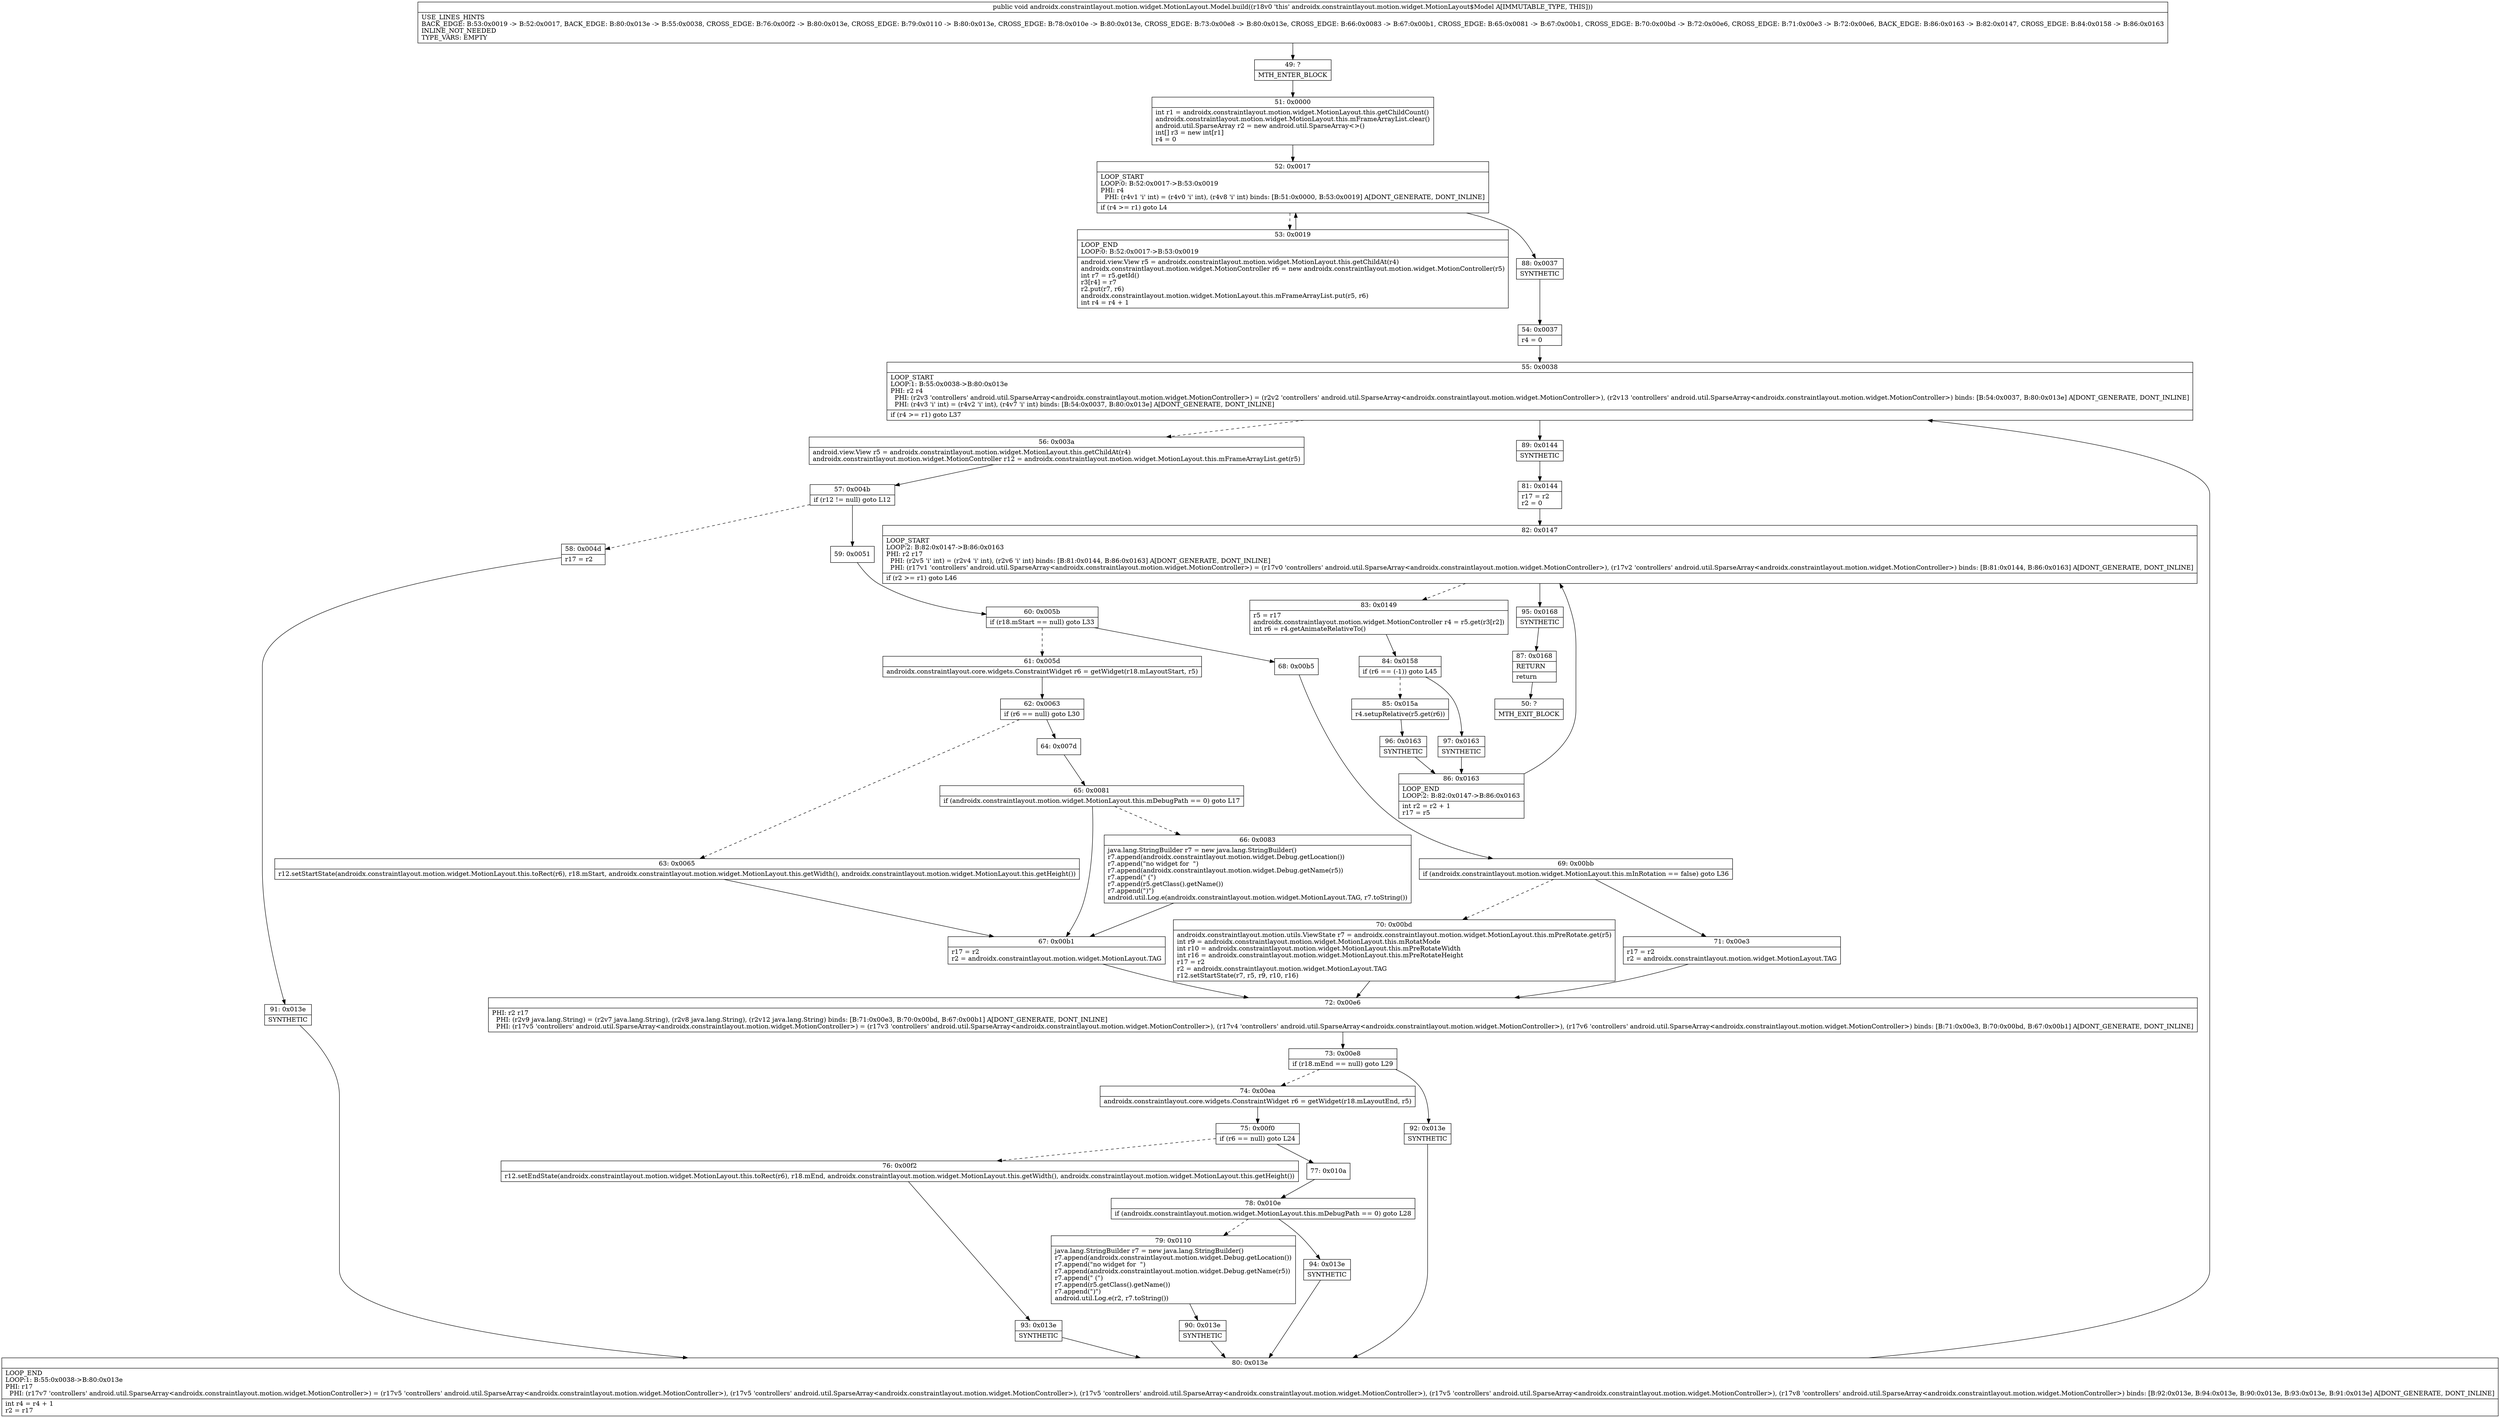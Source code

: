digraph "CFG forandroidx.constraintlayout.motion.widget.MotionLayout.Model.build()V" {
Node_49 [shape=record,label="{49\:\ ?|MTH_ENTER_BLOCK\l}"];
Node_51 [shape=record,label="{51\:\ 0x0000|int r1 = androidx.constraintlayout.motion.widget.MotionLayout.this.getChildCount()\landroidx.constraintlayout.motion.widget.MotionLayout.this.mFrameArrayList.clear()\landroid.util.SparseArray r2 = new android.util.SparseArray\<\>()\lint[] r3 = new int[r1]\lr4 = 0\l}"];
Node_52 [shape=record,label="{52\:\ 0x0017|LOOP_START\lLOOP:0: B:52:0x0017\-\>B:53:0x0019\lPHI: r4 \l  PHI: (r4v1 'i' int) = (r4v0 'i' int), (r4v8 'i' int) binds: [B:51:0x0000, B:53:0x0019] A[DONT_GENERATE, DONT_INLINE]\l|if (r4 \>= r1) goto L4\l}"];
Node_53 [shape=record,label="{53\:\ 0x0019|LOOP_END\lLOOP:0: B:52:0x0017\-\>B:53:0x0019\l|android.view.View r5 = androidx.constraintlayout.motion.widget.MotionLayout.this.getChildAt(r4)\landroidx.constraintlayout.motion.widget.MotionController r6 = new androidx.constraintlayout.motion.widget.MotionController(r5)\lint r7 = r5.getId()\lr3[r4] = r7\lr2.put(r7, r6)\landroidx.constraintlayout.motion.widget.MotionLayout.this.mFrameArrayList.put(r5, r6)\lint r4 = r4 + 1\l}"];
Node_88 [shape=record,label="{88\:\ 0x0037|SYNTHETIC\l}"];
Node_54 [shape=record,label="{54\:\ 0x0037|r4 = 0\l}"];
Node_55 [shape=record,label="{55\:\ 0x0038|LOOP_START\lLOOP:1: B:55:0x0038\-\>B:80:0x013e\lPHI: r2 r4 \l  PHI: (r2v3 'controllers' android.util.SparseArray\<androidx.constraintlayout.motion.widget.MotionController\>) = (r2v2 'controllers' android.util.SparseArray\<androidx.constraintlayout.motion.widget.MotionController\>), (r2v13 'controllers' android.util.SparseArray\<androidx.constraintlayout.motion.widget.MotionController\>) binds: [B:54:0x0037, B:80:0x013e] A[DONT_GENERATE, DONT_INLINE]\l  PHI: (r4v3 'i' int) = (r4v2 'i' int), (r4v7 'i' int) binds: [B:54:0x0037, B:80:0x013e] A[DONT_GENERATE, DONT_INLINE]\l|if (r4 \>= r1) goto L37\l}"];
Node_56 [shape=record,label="{56\:\ 0x003a|android.view.View r5 = androidx.constraintlayout.motion.widget.MotionLayout.this.getChildAt(r4)\landroidx.constraintlayout.motion.widget.MotionController r12 = androidx.constraintlayout.motion.widget.MotionLayout.this.mFrameArrayList.get(r5)\l}"];
Node_57 [shape=record,label="{57\:\ 0x004b|if (r12 != null) goto L12\l}"];
Node_58 [shape=record,label="{58\:\ 0x004d|r17 = r2\l}"];
Node_91 [shape=record,label="{91\:\ 0x013e|SYNTHETIC\l}"];
Node_80 [shape=record,label="{80\:\ 0x013e|LOOP_END\lLOOP:1: B:55:0x0038\-\>B:80:0x013e\lPHI: r17 \l  PHI: (r17v7 'controllers' android.util.SparseArray\<androidx.constraintlayout.motion.widget.MotionController\>) = (r17v5 'controllers' android.util.SparseArray\<androidx.constraintlayout.motion.widget.MotionController\>), (r17v5 'controllers' android.util.SparseArray\<androidx.constraintlayout.motion.widget.MotionController\>), (r17v5 'controllers' android.util.SparseArray\<androidx.constraintlayout.motion.widget.MotionController\>), (r17v5 'controllers' android.util.SparseArray\<androidx.constraintlayout.motion.widget.MotionController\>), (r17v8 'controllers' android.util.SparseArray\<androidx.constraintlayout.motion.widget.MotionController\>) binds: [B:92:0x013e, B:94:0x013e, B:90:0x013e, B:93:0x013e, B:91:0x013e] A[DONT_GENERATE, DONT_INLINE]\l|int r4 = r4 + 1\lr2 = r17\l}"];
Node_59 [shape=record,label="{59\:\ 0x0051}"];
Node_60 [shape=record,label="{60\:\ 0x005b|if (r18.mStart == null) goto L33\l}"];
Node_61 [shape=record,label="{61\:\ 0x005d|androidx.constraintlayout.core.widgets.ConstraintWidget r6 = getWidget(r18.mLayoutStart, r5)\l}"];
Node_62 [shape=record,label="{62\:\ 0x0063|if (r6 == null) goto L30\l}"];
Node_63 [shape=record,label="{63\:\ 0x0065|r12.setStartState(androidx.constraintlayout.motion.widget.MotionLayout.this.toRect(r6), r18.mStart, androidx.constraintlayout.motion.widget.MotionLayout.this.getWidth(), androidx.constraintlayout.motion.widget.MotionLayout.this.getHeight())\l}"];
Node_67 [shape=record,label="{67\:\ 0x00b1|r17 = r2\lr2 = androidx.constraintlayout.motion.widget.MotionLayout.TAG\l}"];
Node_72 [shape=record,label="{72\:\ 0x00e6|PHI: r2 r17 \l  PHI: (r2v9 java.lang.String) = (r2v7 java.lang.String), (r2v8 java.lang.String), (r2v12 java.lang.String) binds: [B:71:0x00e3, B:70:0x00bd, B:67:0x00b1] A[DONT_GENERATE, DONT_INLINE]\l  PHI: (r17v5 'controllers' android.util.SparseArray\<androidx.constraintlayout.motion.widget.MotionController\>) = (r17v3 'controllers' android.util.SparseArray\<androidx.constraintlayout.motion.widget.MotionController\>), (r17v4 'controllers' android.util.SparseArray\<androidx.constraintlayout.motion.widget.MotionController\>), (r17v6 'controllers' android.util.SparseArray\<androidx.constraintlayout.motion.widget.MotionController\>) binds: [B:71:0x00e3, B:70:0x00bd, B:67:0x00b1] A[DONT_GENERATE, DONT_INLINE]\l}"];
Node_73 [shape=record,label="{73\:\ 0x00e8|if (r18.mEnd == null) goto L29\l}"];
Node_74 [shape=record,label="{74\:\ 0x00ea|androidx.constraintlayout.core.widgets.ConstraintWidget r6 = getWidget(r18.mLayoutEnd, r5)\l}"];
Node_75 [shape=record,label="{75\:\ 0x00f0|if (r6 == null) goto L24\l}"];
Node_76 [shape=record,label="{76\:\ 0x00f2|r12.setEndState(androidx.constraintlayout.motion.widget.MotionLayout.this.toRect(r6), r18.mEnd, androidx.constraintlayout.motion.widget.MotionLayout.this.getWidth(), androidx.constraintlayout.motion.widget.MotionLayout.this.getHeight())\l}"];
Node_93 [shape=record,label="{93\:\ 0x013e|SYNTHETIC\l}"];
Node_77 [shape=record,label="{77\:\ 0x010a}"];
Node_78 [shape=record,label="{78\:\ 0x010e|if (androidx.constraintlayout.motion.widget.MotionLayout.this.mDebugPath == 0) goto L28\l}"];
Node_79 [shape=record,label="{79\:\ 0x0110|java.lang.StringBuilder r7 = new java.lang.StringBuilder()\lr7.append(androidx.constraintlayout.motion.widget.Debug.getLocation())\lr7.append(\"no widget for  \")\lr7.append(androidx.constraintlayout.motion.widget.Debug.getName(r5))\lr7.append(\" (\")\lr7.append(r5.getClass().getName())\lr7.append(\")\")\landroid.util.Log.e(r2, r7.toString())\l}"];
Node_90 [shape=record,label="{90\:\ 0x013e|SYNTHETIC\l}"];
Node_94 [shape=record,label="{94\:\ 0x013e|SYNTHETIC\l}"];
Node_92 [shape=record,label="{92\:\ 0x013e|SYNTHETIC\l}"];
Node_64 [shape=record,label="{64\:\ 0x007d}"];
Node_65 [shape=record,label="{65\:\ 0x0081|if (androidx.constraintlayout.motion.widget.MotionLayout.this.mDebugPath == 0) goto L17\l}"];
Node_66 [shape=record,label="{66\:\ 0x0083|java.lang.StringBuilder r7 = new java.lang.StringBuilder()\lr7.append(androidx.constraintlayout.motion.widget.Debug.getLocation())\lr7.append(\"no widget for  \")\lr7.append(androidx.constraintlayout.motion.widget.Debug.getName(r5))\lr7.append(\" (\")\lr7.append(r5.getClass().getName())\lr7.append(\")\")\landroid.util.Log.e(androidx.constraintlayout.motion.widget.MotionLayout.TAG, r7.toString())\l}"];
Node_68 [shape=record,label="{68\:\ 0x00b5}"];
Node_69 [shape=record,label="{69\:\ 0x00bb|if (androidx.constraintlayout.motion.widget.MotionLayout.this.mInRotation == false) goto L36\l}"];
Node_70 [shape=record,label="{70\:\ 0x00bd|androidx.constraintlayout.motion.utils.ViewState r7 = androidx.constraintlayout.motion.widget.MotionLayout.this.mPreRotate.get(r5)\lint r9 = androidx.constraintlayout.motion.widget.MotionLayout.this.mRotatMode\lint r10 = androidx.constraintlayout.motion.widget.MotionLayout.this.mPreRotateWidth\lint r16 = androidx.constraintlayout.motion.widget.MotionLayout.this.mPreRotateHeight\lr17 = r2\lr2 = androidx.constraintlayout.motion.widget.MotionLayout.TAG\lr12.setStartState(r7, r5, r9, r10, r16)\l}"];
Node_71 [shape=record,label="{71\:\ 0x00e3|r17 = r2\lr2 = androidx.constraintlayout.motion.widget.MotionLayout.TAG\l}"];
Node_89 [shape=record,label="{89\:\ 0x0144|SYNTHETIC\l}"];
Node_81 [shape=record,label="{81\:\ 0x0144|r17 = r2\lr2 = 0\l}"];
Node_82 [shape=record,label="{82\:\ 0x0147|LOOP_START\lLOOP:2: B:82:0x0147\-\>B:86:0x0163\lPHI: r2 r17 \l  PHI: (r2v5 'i' int) = (r2v4 'i' int), (r2v6 'i' int) binds: [B:81:0x0144, B:86:0x0163] A[DONT_GENERATE, DONT_INLINE]\l  PHI: (r17v1 'controllers' android.util.SparseArray\<androidx.constraintlayout.motion.widget.MotionController\>) = (r17v0 'controllers' android.util.SparseArray\<androidx.constraintlayout.motion.widget.MotionController\>), (r17v2 'controllers' android.util.SparseArray\<androidx.constraintlayout.motion.widget.MotionController\>) binds: [B:81:0x0144, B:86:0x0163] A[DONT_GENERATE, DONT_INLINE]\l|if (r2 \>= r1) goto L46\l}"];
Node_83 [shape=record,label="{83\:\ 0x0149|r5 = r17\landroidx.constraintlayout.motion.widget.MotionController r4 = r5.get(r3[r2])\lint r6 = r4.getAnimateRelativeTo()\l}"];
Node_84 [shape=record,label="{84\:\ 0x0158|if (r6 == (\-1)) goto L45\l}"];
Node_85 [shape=record,label="{85\:\ 0x015a|r4.setupRelative(r5.get(r6))\l}"];
Node_96 [shape=record,label="{96\:\ 0x0163|SYNTHETIC\l}"];
Node_86 [shape=record,label="{86\:\ 0x0163|LOOP_END\lLOOP:2: B:82:0x0147\-\>B:86:0x0163\l|int r2 = r2 + 1\lr17 = r5\l}"];
Node_97 [shape=record,label="{97\:\ 0x0163|SYNTHETIC\l}"];
Node_95 [shape=record,label="{95\:\ 0x0168|SYNTHETIC\l}"];
Node_87 [shape=record,label="{87\:\ 0x0168|RETURN\l|return\l}"];
Node_50 [shape=record,label="{50\:\ ?|MTH_EXIT_BLOCK\l}"];
MethodNode[shape=record,label="{public void androidx.constraintlayout.motion.widget.MotionLayout.Model.build((r18v0 'this' androidx.constraintlayout.motion.widget.MotionLayout$Model A[IMMUTABLE_TYPE, THIS]))  | USE_LINES_HINTS\lBACK_EDGE: B:53:0x0019 \-\> B:52:0x0017, BACK_EDGE: B:80:0x013e \-\> B:55:0x0038, CROSS_EDGE: B:76:0x00f2 \-\> B:80:0x013e, CROSS_EDGE: B:79:0x0110 \-\> B:80:0x013e, CROSS_EDGE: B:78:0x010e \-\> B:80:0x013e, CROSS_EDGE: B:73:0x00e8 \-\> B:80:0x013e, CROSS_EDGE: B:66:0x0083 \-\> B:67:0x00b1, CROSS_EDGE: B:65:0x0081 \-\> B:67:0x00b1, CROSS_EDGE: B:70:0x00bd \-\> B:72:0x00e6, CROSS_EDGE: B:71:0x00e3 \-\> B:72:0x00e6, BACK_EDGE: B:86:0x0163 \-\> B:82:0x0147, CROSS_EDGE: B:84:0x0158 \-\> B:86:0x0163\lINLINE_NOT_NEEDED\lTYPE_VARS: EMPTY\l}"];
MethodNode -> Node_49;Node_49 -> Node_51;
Node_51 -> Node_52;
Node_52 -> Node_53[style=dashed];
Node_52 -> Node_88;
Node_53 -> Node_52;
Node_88 -> Node_54;
Node_54 -> Node_55;
Node_55 -> Node_56[style=dashed];
Node_55 -> Node_89;
Node_56 -> Node_57;
Node_57 -> Node_58[style=dashed];
Node_57 -> Node_59;
Node_58 -> Node_91;
Node_91 -> Node_80;
Node_80 -> Node_55;
Node_59 -> Node_60;
Node_60 -> Node_61[style=dashed];
Node_60 -> Node_68;
Node_61 -> Node_62;
Node_62 -> Node_63[style=dashed];
Node_62 -> Node_64;
Node_63 -> Node_67;
Node_67 -> Node_72;
Node_72 -> Node_73;
Node_73 -> Node_74[style=dashed];
Node_73 -> Node_92;
Node_74 -> Node_75;
Node_75 -> Node_76[style=dashed];
Node_75 -> Node_77;
Node_76 -> Node_93;
Node_93 -> Node_80;
Node_77 -> Node_78;
Node_78 -> Node_79[style=dashed];
Node_78 -> Node_94;
Node_79 -> Node_90;
Node_90 -> Node_80;
Node_94 -> Node_80;
Node_92 -> Node_80;
Node_64 -> Node_65;
Node_65 -> Node_66[style=dashed];
Node_65 -> Node_67;
Node_66 -> Node_67;
Node_68 -> Node_69;
Node_69 -> Node_70[style=dashed];
Node_69 -> Node_71;
Node_70 -> Node_72;
Node_71 -> Node_72;
Node_89 -> Node_81;
Node_81 -> Node_82;
Node_82 -> Node_83[style=dashed];
Node_82 -> Node_95;
Node_83 -> Node_84;
Node_84 -> Node_85[style=dashed];
Node_84 -> Node_97;
Node_85 -> Node_96;
Node_96 -> Node_86;
Node_86 -> Node_82;
Node_97 -> Node_86;
Node_95 -> Node_87;
Node_87 -> Node_50;
}

